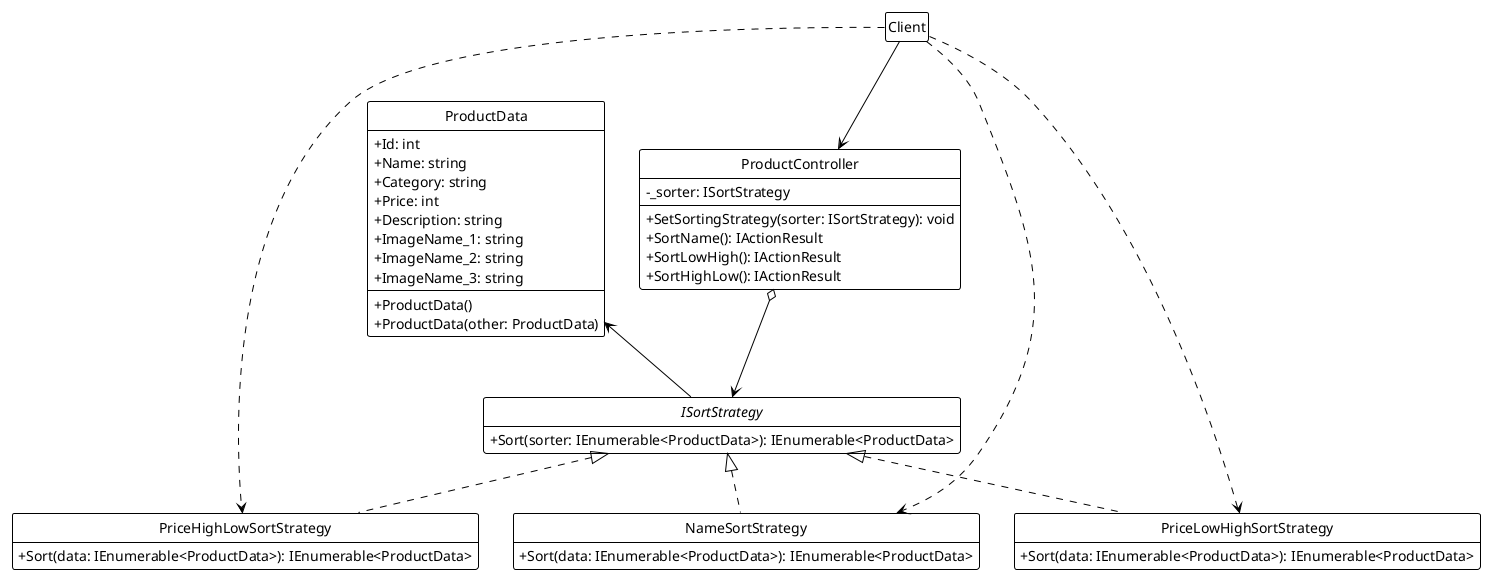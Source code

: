 @startuml
!theme plain
hide circle
hide empty members
skinparam classAttributeIconSize 0

interface ISortStrategy {
    + Sort(sorter: IEnumerable<ProductData>): IEnumerable<ProductData>
}

class NameSortStrategy {
    + Sort(data: IEnumerable<ProductData>): IEnumerable<ProductData>
}

class PriceLowHighSortStrategy {
    + Sort(data: IEnumerable<ProductData>): IEnumerable<ProductData>
}

class PriceHighLowSortStrategy {
    + Sort(data: IEnumerable<ProductData>): IEnumerable<ProductData>
}

class ProductData {
    + Id: int
    + Name: string
    + Category: string
    + Price: int
    + Description: string
    + ImageName_1: string
    + ImageName_2: string
    + ImageName_3: string
    + ProductData()
    + ProductData(other: ProductData)
}

class ProductController {
    - _sorter: ISortStrategy
    + SetSortingStrategy(sorter: ISortStrategy): void
    + SortName(): IActionResult
    + SortLowHigh(): IActionResult
    + SortHighLow(): IActionResult
}

ISortStrategy <|.. NameSortStrategy
ISortStrategy <|.. PriceLowHighSortStrategy
ISortStrategy <|.. PriceHighLowSortStrategy
ProductData <-- ISortStrategy
ProductController o--> ISortStrategy

Client --> ProductController
Client ..> NameSortStrategy
Client ..> PriceLowHighSortStrategy
Client ..> PriceHighLowSortStrategy

@enduml
